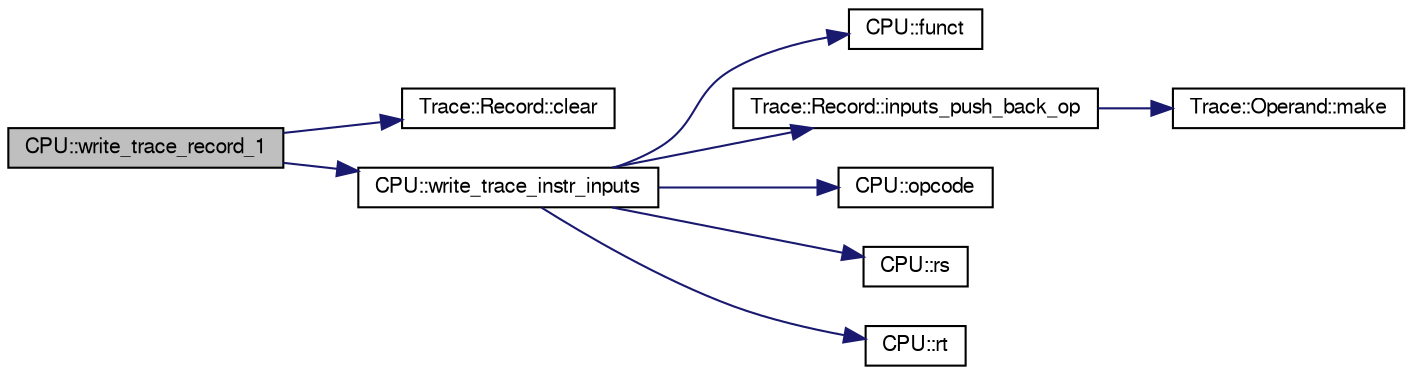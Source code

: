 digraph G
{
  edge [fontname="FreeSans",fontsize="10",labelfontname="FreeSans",labelfontsize="10"];
  node [fontname="FreeSans",fontsize="10",shape=record];
  rankdir=LR;
  Node1 [label="CPU::write_trace_record_1",height=0.2,width=0.4,color="black", fillcolor="grey75", style="filled" fontcolor="black"];
  Node1 -> Node2 [color="midnightblue",fontsize="10",style="solid"];
  Node2 [label="Trace::Record::clear",height=0.2,width=0.4,color="black", fillcolor="white", style="filled",URL="$structTrace_1_1Record.html#a795423079fc1202660c2146bd662ebe0"];
  Node1 -> Node3 [color="midnightblue",fontsize="10",style="solid"];
  Node3 [label="CPU::write_trace_instr_inputs",height=0.2,width=0.4,color="black", fillcolor="white", style="filled",URL="$classCPU.html#a16485b63e1e7ebf2344cf7f6f959f0ae"];
  Node3 -> Node4 [color="midnightblue",fontsize="10",style="solid"];
  Node4 [label="CPU::funct",height=0.2,width=0.4,color="black", fillcolor="white", style="filled",URL="$classCPU.html#a8625d083f6783d5f7a46fce21f405441"];
  Node3 -> Node5 [color="midnightblue",fontsize="10",style="solid"];
  Node5 [label="Trace::Record::inputs_push_back_op",height=0.2,width=0.4,color="black", fillcolor="white", style="filled",URL="$structTrace_1_1Record.html#ac8273cd7c6aca64757a6dfe5b37d7236"];
  Node5 -> Node6 [color="midnightblue",fontsize="10",style="solid"];
  Node6 [label="Trace::Operand::make",height=0.2,width=0.4,color="black", fillcolor="white", style="filled",URL="$structTrace_1_1Operand.html#a447d15d9296741d1932284be020a7e72"];
  Node3 -> Node7 [color="midnightblue",fontsize="10",style="solid"];
  Node7 [label="CPU::opcode",height=0.2,width=0.4,color="black", fillcolor="white", style="filled",URL="$classCPU.html#a7e03d573f476dd6b729afed1c7c9085c"];
  Node3 -> Node8 [color="midnightblue",fontsize="10",style="solid"];
  Node8 [label="CPU::rs",height=0.2,width=0.4,color="black", fillcolor="white", style="filled",URL="$classCPU.html#a6a41d0dbc478e502ef7cb599e52a17cc"];
  Node3 -> Node9 [color="midnightblue",fontsize="10",style="solid"];
  Node9 [label="CPU::rt",height=0.2,width=0.4,color="black", fillcolor="white", style="filled",URL="$classCPU.html#a9697aa735fc4033872a5a6702e6fb60b"];
}
